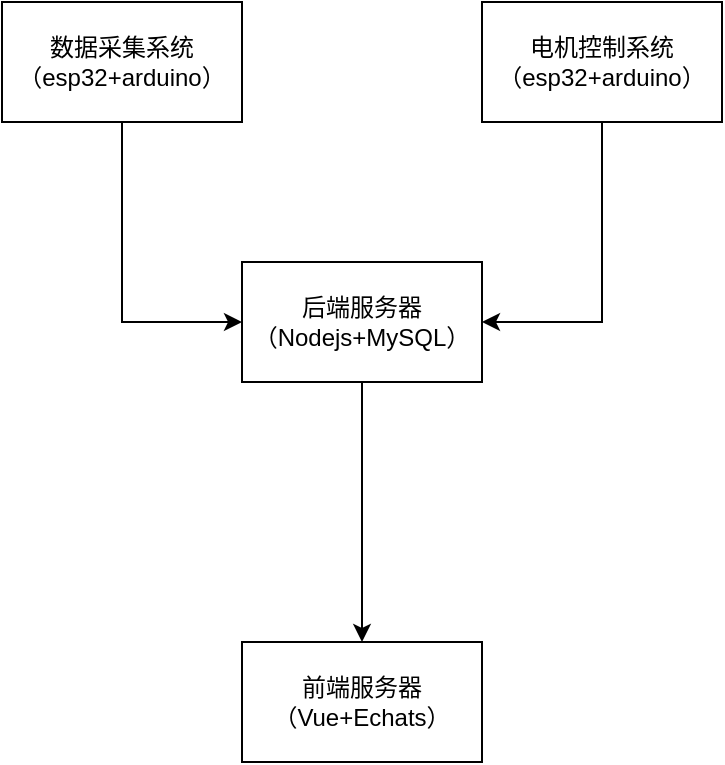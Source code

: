 <mxfile version="21.3.7" type="github">
  <diagram name="第 1 页" id="i5FIm3q950n9KSqlQCch">
    <mxGraphModel dx="996" dy="590" grid="1" gridSize="10" guides="1" tooltips="1" connect="1" arrows="1" fold="1" page="1" pageScale="1" pageWidth="827" pageHeight="1169" math="0" shadow="0">
      <root>
        <mxCell id="0" />
        <mxCell id="1" parent="0" />
        <mxCell id="GjJys4Jc2APFSqhqkbaA-5" style="edgeStyle=orthogonalEdgeStyle;rounded=0;orthogonalLoop=1;jettySize=auto;html=1;entryX=0;entryY=0.5;entryDx=0;entryDy=0;" edge="1" parent="1" source="GjJys4Jc2APFSqhqkbaA-1" target="GjJys4Jc2APFSqhqkbaA-3">
          <mxGeometry relative="1" as="geometry">
            <mxPoint x="210" y="340" as="targetPoint" />
            <Array as="points">
              <mxPoint x="280" y="320" />
            </Array>
          </mxGeometry>
        </mxCell>
        <mxCell id="GjJys4Jc2APFSqhqkbaA-1" value="数据采集系统&lt;br&gt;（esp32+arduino）" style="rounded=0;whiteSpace=wrap;html=1;" vertex="1" parent="1">
          <mxGeometry x="220" y="160" width="120" height="60" as="geometry" />
        </mxCell>
        <mxCell id="GjJys4Jc2APFSqhqkbaA-6" style="edgeStyle=orthogonalEdgeStyle;rounded=0;orthogonalLoop=1;jettySize=auto;html=1;entryX=1;entryY=0.5;entryDx=0;entryDy=0;" edge="1" parent="1" source="GjJys4Jc2APFSqhqkbaA-2" target="GjJys4Jc2APFSqhqkbaA-3">
          <mxGeometry relative="1" as="geometry">
            <Array as="points">
              <mxPoint x="520" y="320" />
            </Array>
          </mxGeometry>
        </mxCell>
        <mxCell id="GjJys4Jc2APFSqhqkbaA-2" value="电机控制系统&lt;br&gt;（esp32+arduino）" style="rounded=0;whiteSpace=wrap;html=1;" vertex="1" parent="1">
          <mxGeometry x="460" y="160" width="120" height="60" as="geometry" />
        </mxCell>
        <mxCell id="GjJys4Jc2APFSqhqkbaA-7" style="edgeStyle=orthogonalEdgeStyle;rounded=0;orthogonalLoop=1;jettySize=auto;html=1;entryX=0.5;entryY=0;entryDx=0;entryDy=0;" edge="1" parent="1" source="GjJys4Jc2APFSqhqkbaA-3" target="GjJys4Jc2APFSqhqkbaA-4">
          <mxGeometry relative="1" as="geometry" />
        </mxCell>
        <mxCell id="GjJys4Jc2APFSqhqkbaA-3" value="后端服务器&lt;br&gt;（Nodejs+MySQL）" style="rounded=0;whiteSpace=wrap;html=1;" vertex="1" parent="1">
          <mxGeometry x="340" y="290" width="120" height="60" as="geometry" />
        </mxCell>
        <mxCell id="GjJys4Jc2APFSqhqkbaA-4" value="前端服务器&lt;br&gt;（Vue+Echats）" style="rounded=0;whiteSpace=wrap;html=1;" vertex="1" parent="1">
          <mxGeometry x="340" y="480" width="120" height="60" as="geometry" />
        </mxCell>
      </root>
    </mxGraphModel>
  </diagram>
</mxfile>
